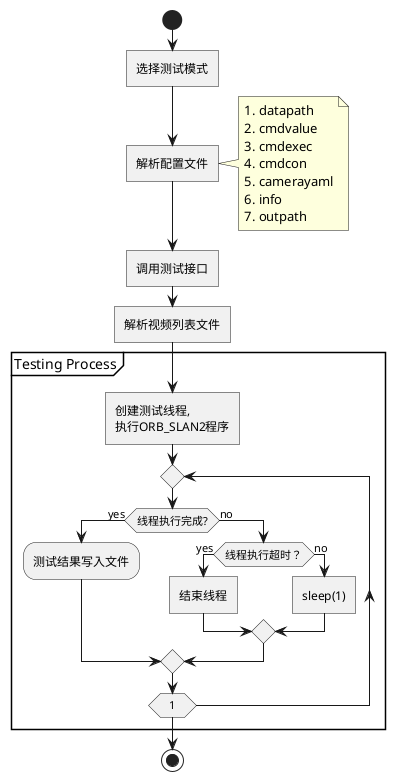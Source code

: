 ## 并行测试模块
```plantuml
@startuml

start

  :选择测试模式]
  
  :解析配置文件] 
  note right 
  1. datapath
  2. cmdvalue
  3. cmdexec
  4. cmdcon
  5. camerayaml
  6. info
  7. outpath
  end note
  
  :调用测试接口]
  
  :解析视频列表文件]
  
  partition Testing Process{
  :创建测试线程,
  执行ORB_SLAN2程序]
  repeat
  if (线程执行完成?) then (yes)
  :测试结果写入文件;
  else (no)
    if (线程执行超时？) then (yes)
    :结束线程]
    else (no)
    :sleep(1)]
    endif
  endif
  repeat while(1)
}
stop

@enduml
```

```plantuml

start

  :选择测试模式]
  
  :解析配置文件] 
  note right 
  1. datapath
  2. cmdvalue
  3. cmdexec
  4. cmdcon
  5. camerayaml
  6. info
  7. outpath
  end note
  
  :调用测试接口]
  
  :解析视频列表文件]
  
  partition Testing Process{
  :创建测试线程,
  执行ORB_SLAN2程序]
  #hotpink:while(1);
  if (线程执行完成?) then (yes)
  :测试结果写入文件]
  else (no)
    if (线程执行超时？) then (yes)
    :结束线程]
    else (no)
    :sleep(1)]
    #hotpink:goto while(1);
     detach
    endif
  endif
}
stop
@enduml
```







## 评估模块
```plantuml
@startuml

  start
  split
  :读取VM和VSLAM模式
   的位姿文件]
  :绘制位姿结果图]
  :保存图像到不同数
   据集的目录下]
  split again
  :读取位姿文件]
  :计算vm模式与VSLAM
   模式之间的误差]
  :保存误差结果到csv
  文件]
  :绘制误差结果图]
  end split
  :读取csv文件]
  :将结果图汇总到
   html文件]
stop

@enduml
```
## 评估模块
```plantuml
@startuml
  |#lightblue|l|plotfig
  |#AntiqueWhite|c|gethtml
  |#lightgreen|r|errorAnalysis
  
  |c|
  start
  split
  |l|
  :读取VM和VSLAM模式
   的位姿文件]
  :绘制位姿结果图]
  :保存图像到不同数
   据集的目录下]
  |r|
  split again
  :读取位姿文件]
  :计算vm模式与VSLAM
   模式之间的误差]
  :保存误差结果到csv
  文件]
  :绘制误差结果图]
  end split
  
  |c|
  :读取csv文件]
  :将结果图汇总到
   html文件]
stop

@enduml
```

### erroranalysis
```plantuml
@startuml

title Empty Diagram
start
  : 1. 根据VM位姿提取直
    线行驶路段]
    
  : 2. 计算VSLAM与VM在
    直线行驶路段的位置
    距离和角度差异]
    
  : 3. 统计距离误差超
    过阈值的直线路段数
    量]
    
  : 4. 统计VM和VSLAM的
    总里程]
    
  : 5. 计算起始点距离]
  
  : 6. 保存结果]
  
  : 7. 绘制2中计算的距
    离和角度差异]
end
@enduml
```


## Demo

```plantuml
@startuml
title Point two queries to same activity\nwith `goto`
start
if (Test Question?) then (yes)
'space label only for alignment
label sp_lab0
label sp_lab1
'real label
label lab
:shared;
else (no)
if (Second Test Question?) then (yes)
label sp_lab2
goto sp_lab1
else
:nonShared;
endif
endif
:merge;
@enduml
```